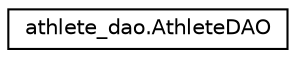 digraph "Graphical Class Hierarchy"
{
  edge [fontname="Helvetica",fontsize="10",labelfontname="Helvetica",labelfontsize="10"];
  node [fontname="Helvetica",fontsize="10",shape=record];
  rankdir="LR";
  Node0 [label="athlete_dao.AthleteDAO",height=0.2,width=0.4,color="black", fillcolor="white", style="filled",URL="$classathlete__dao_1_1_athlete_d_a_o.html"];
}
